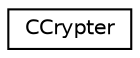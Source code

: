 digraph "Graphical Class Hierarchy"
{
  edge [fontname="Helvetica",fontsize="10",labelfontname="Helvetica",labelfontsize="10"];
  node [fontname="Helvetica",fontsize="10",shape=record];
  rankdir="LR";
  Node0 [label="CCrypter",height=0.2,width=0.4,color="black", fillcolor="white", style="filled",URL="$d7/d89/class_c_crypter.html",tooltip="Encryption/decryption context with key information. "];
}
